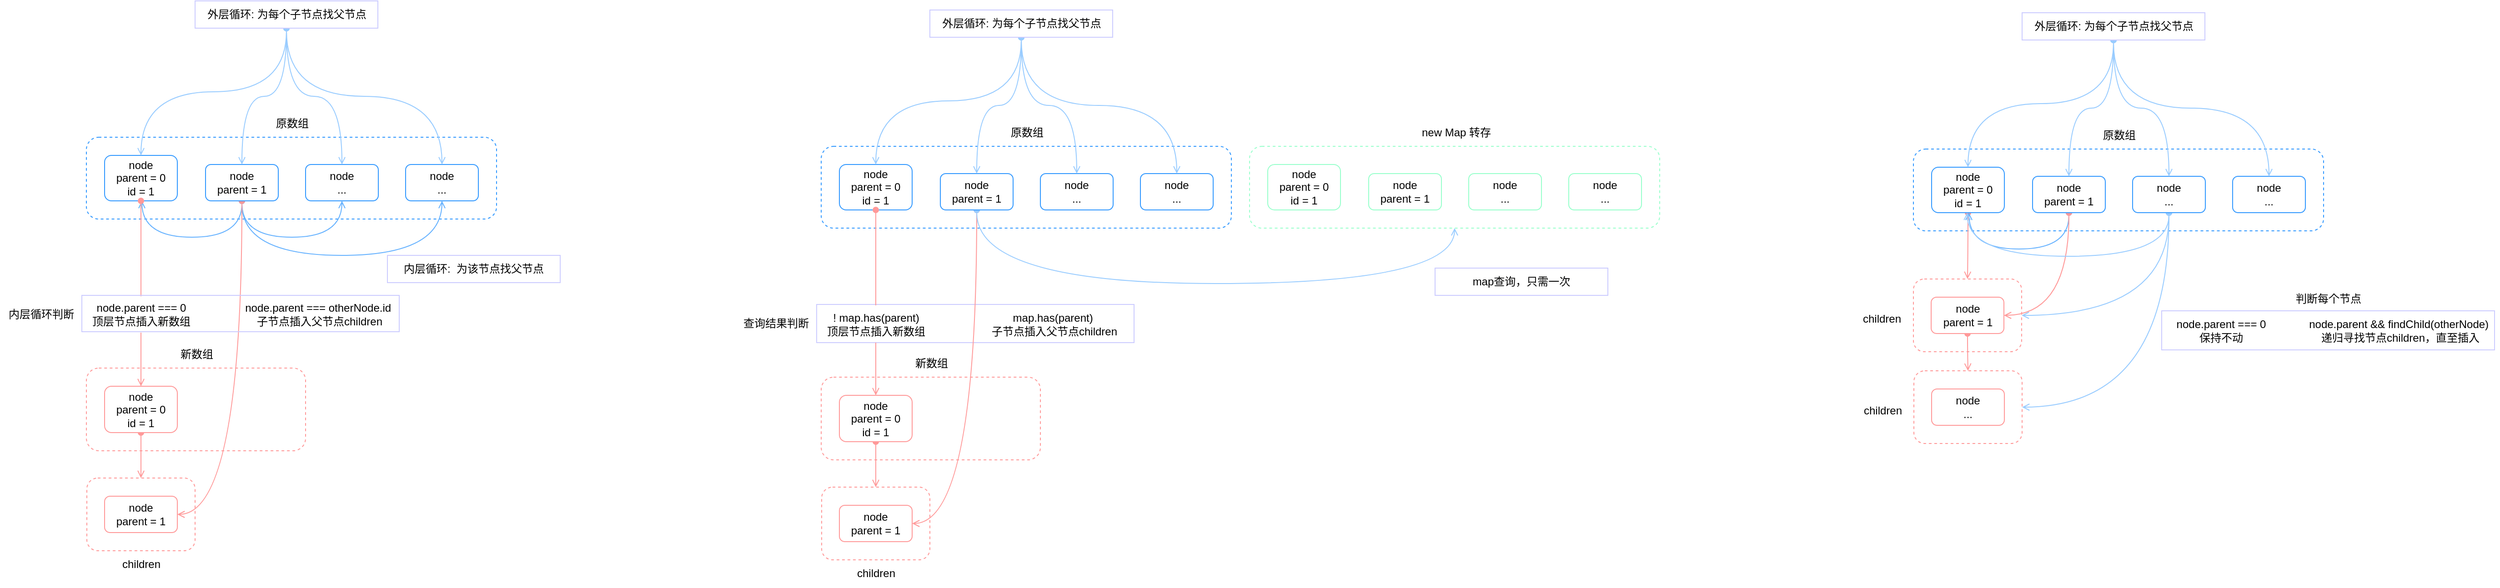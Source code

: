 <mxfile>
    <diagram id="fBLRjejB6DjTeDCgRzUW" name="第 1 页">
        <mxGraphModel dx="854" dy="546" grid="0" gridSize="10" guides="1" tooltips="1" connect="1" arrows="1" fold="1" page="0" pageScale="1" pageWidth="827" pageHeight="1169" math="0" shadow="0">
            <root>
                <mxCell id="0"/>
                <mxCell id="1" parent="0"/>
                <mxCell id="129" value="" style="rounded=0;whiteSpace=wrap;html=1;strokeColor=#CCCCFF;fillColor=none;" vertex="1" parent="1">
                    <mxGeometry x="2641" y="361" width="366" height="43" as="geometry"/>
                </mxCell>
                <mxCell id="93" value="" style="rounded=0;whiteSpace=wrap;html=1;strokeColor=#CCCCFF;fillColor=none;" vertex="1" parent="1">
                    <mxGeometry x="1162" y="354" width="349" height="42" as="geometry"/>
                </mxCell>
                <mxCell id="4" value="" style="rounded=1;whiteSpace=wrap;html=1;dashed=1;strokeColor=#3399FF;fillColor=none;" vertex="1" parent="1">
                    <mxGeometry x="359" y="170" width="451" height="90" as="geometry"/>
                </mxCell>
                <mxCell id="6" value="node&lt;br&gt;parent = 0&lt;br&gt;id = 1" style="rounded=1;whiteSpace=wrap;html=1;strokeColor=#3399FF;" vertex="1" parent="1">
                    <mxGeometry x="379" y="190" width="80" height="50" as="geometry"/>
                </mxCell>
                <mxCell id="25" style="edgeStyle=orthogonalEdgeStyle;curved=1;html=1;exitX=0.5;exitY=1;exitDx=0;exitDy=0;strokeColor=#66B2FF;startArrow=oval;startFill=1;endArrow=open;endFill=0;" edge="1" parent="1" source="8">
                    <mxGeometry relative="1" as="geometry">
                        <mxPoint x="420" y="240" as="targetPoint"/>
                        <Array as="points">
                            <mxPoint x="530" y="280"/>
                            <mxPoint x="420" y="280"/>
                        </Array>
                    </mxGeometry>
                </mxCell>
                <mxCell id="26" style="edgeStyle=orthogonalEdgeStyle;curved=1;html=1;exitX=0.5;exitY=1;exitDx=0;exitDy=0;entryX=0.5;entryY=1;entryDx=0;entryDy=0;strokeColor=#66B2FF;startArrow=oval;startFill=1;endArrow=open;endFill=0;" edge="1" parent="1" source="8" target="13">
                    <mxGeometry relative="1" as="geometry">
                        <Array as="points">
                            <mxPoint x="530" y="280"/>
                            <mxPoint x="640" y="280"/>
                        </Array>
                    </mxGeometry>
                </mxCell>
                <mxCell id="27" style="edgeStyle=orthogonalEdgeStyle;curved=1;html=1;exitX=0.5;exitY=1;exitDx=0;exitDy=0;entryX=0.5;entryY=1;entryDx=0;entryDy=0;strokeColor=#66B2FF;startArrow=oval;startFill=1;endArrow=open;endFill=0;" edge="1" parent="1" source="8" target="14">
                    <mxGeometry relative="1" as="geometry">
                        <Array as="points">
                            <mxPoint x="530" y="300"/>
                            <mxPoint x="750" y="300"/>
                        </Array>
                    </mxGeometry>
                </mxCell>
                <mxCell id="38" style="edgeStyle=orthogonalEdgeStyle;curved=1;html=1;exitX=0.5;exitY=1;exitDx=0;exitDy=0;entryX=1;entryY=0.5;entryDx=0;entryDy=0;strokeColor=#FF9999;startArrow=oval;startFill=1;endArrow=open;endFill=0;" edge="1" parent="1" source="8" target="34">
                    <mxGeometry relative="1" as="geometry"/>
                </mxCell>
                <mxCell id="8" value="node&lt;br&gt;parent = 1" style="rounded=1;whiteSpace=wrap;html=1;strokeColor=#3399FF;" vertex="1" parent="1">
                    <mxGeometry x="490" y="200" width="80" height="40" as="geometry"/>
                </mxCell>
                <mxCell id="12" value="原数组" style="text;html=1;align=center;verticalAlign=middle;resizable=0;points=[];autosize=1;strokeColor=none;fillColor=none;rounded=1;dashed=1;" vertex="1" parent="1">
                    <mxGeometry x="554.5" y="140" width="60" height="30" as="geometry"/>
                </mxCell>
                <mxCell id="13" value="node&lt;br&gt;..." style="rounded=1;whiteSpace=wrap;html=1;strokeColor=#3399FF;" vertex="1" parent="1">
                    <mxGeometry x="600" y="200" width="80" height="40" as="geometry"/>
                </mxCell>
                <mxCell id="14" value="node&lt;br&gt;..." style="rounded=1;whiteSpace=wrap;html=1;strokeColor=#3399FF;" vertex="1" parent="1">
                    <mxGeometry x="710" y="200" width="80" height="40" as="geometry"/>
                </mxCell>
                <mxCell id="15" value="" style="rounded=1;whiteSpace=wrap;html=1;dashed=1;strokeColor=#FF9999;fillColor=none;" vertex="1" parent="1">
                    <mxGeometry x="359" y="424" width="241" height="91" as="geometry"/>
                </mxCell>
                <mxCell id="41" style="edgeStyle=orthogonalEdgeStyle;curved=1;html=1;exitX=0.5;exitY=1;exitDx=0;exitDy=0;entryX=0.5;entryY=0;entryDx=0;entryDy=0;strokeColor=#FF9999;startArrow=oval;startFill=1;endArrow=open;endFill=0;" edge="1" parent="1" source="16" target="33">
                    <mxGeometry relative="1" as="geometry"/>
                </mxCell>
                <mxCell id="16" value="node&lt;br&gt;parent = 0&lt;br&gt;id = 1" style="rounded=1;whiteSpace=wrap;html=1;strokeColor=#FF9999;" vertex="1" parent="1">
                    <mxGeometry x="379" y="444" width="80" height="51" as="geometry"/>
                </mxCell>
                <mxCell id="18" value="新数组" style="text;html=1;align=center;verticalAlign=middle;resizable=0;points=[];autosize=1;strokeColor=none;fillColor=none;rounded=1;dashed=1;" vertex="1" parent="1">
                    <mxGeometry x="449.5" y="394" width="60" height="30" as="geometry"/>
                </mxCell>
                <mxCell id="21" style="edgeStyle=none;html=1;exitX=0.5;exitY=1;exitDx=0;exitDy=0;entryX=0.5;entryY=0;entryDx=0;entryDy=0;startArrow=none;startFill=1;endArrow=open;endFill=0;strokeColor=#FF9999;" edge="1" parent="1" source="30" target="16">
                    <mxGeometry relative="1" as="geometry"/>
                </mxCell>
                <mxCell id="30" value="node.parent === 0&lt;br&gt;顶层节点插入新数组" style="text;html=1;align=center;verticalAlign=middle;resizable=0;points=[];autosize=1;strokeColor=none;fillColor=none;" vertex="1" parent="1">
                    <mxGeometry x="354" y="345" width="130" height="40" as="geometry"/>
                </mxCell>
                <mxCell id="33" value="" style="rounded=1;whiteSpace=wrap;html=1;dashed=1;strokeColor=#FF9999;fillColor=none;" vertex="1" parent="1">
                    <mxGeometry x="359.5" y="545" width="119" height="80" as="geometry"/>
                </mxCell>
                <mxCell id="34" value="node&lt;br&gt;parent = 1" style="rounded=1;whiteSpace=wrap;html=1;strokeColor=#FF9999;" vertex="1" parent="1">
                    <mxGeometry x="379" y="565" width="80" height="40" as="geometry"/>
                </mxCell>
                <mxCell id="35" value="children" style="text;html=1;align=center;verticalAlign=middle;resizable=0;points=[];autosize=1;strokeColor=none;fillColor=none;rounded=1;dashed=1;" vertex="1" parent="1">
                    <mxGeometry x="383.5" y="625" width="70" height="30" as="geometry"/>
                </mxCell>
                <mxCell id="36" value="&lt;span style=&quot;&quot;&gt;node.parent === otherNode.id&lt;/span&gt;&amp;nbsp;&lt;br&gt;子节点插入父节点children" style="text;html=1;align=center;verticalAlign=middle;resizable=0;points=[];autosize=1;strokeColor=none;fillColor=none;" vertex="1" parent="1">
                    <mxGeometry x="520" y="345" width="190" height="40" as="geometry"/>
                </mxCell>
                <mxCell id="31" value="" style="edgeStyle=none;html=1;exitX=0.5;exitY=1;exitDx=0;exitDy=0;entryX=0.5;entryY=0;entryDx=0;entryDy=0;startArrow=oval;startFill=1;endArrow=none;endFill=0;strokeColor=#FF9999;" edge="1" parent="1" source="6" target="30">
                    <mxGeometry relative="1" as="geometry">
                        <mxPoint x="419" y="260" as="sourcePoint"/>
                        <mxPoint x="419" y="419" as="targetPoint"/>
                    </mxGeometry>
                </mxCell>
                <mxCell id="59" style="edgeStyle=orthogonalEdgeStyle;html=1;exitX=0.5;exitY=1;exitDx=0;exitDy=0;entryX=0.5;entryY=0;entryDx=0;entryDy=0;strokeColor=#99CCFF;startArrow=oval;startFill=1;endArrow=open;endFill=0;elbow=vertical;curved=1;" edge="1" parent="1" source="47" target="6">
                    <mxGeometry relative="1" as="geometry"/>
                </mxCell>
                <mxCell id="60" style="edgeStyle=orthogonalEdgeStyle;curved=1;html=1;exitX=0.5;exitY=1;exitDx=0;exitDy=0;entryX=0.5;entryY=0;entryDx=0;entryDy=0;strokeColor=#99CCFF;startArrow=oval;startFill=1;endArrow=open;endFill=0;elbow=vertical;" edge="1" parent="1" source="47" target="8">
                    <mxGeometry relative="1" as="geometry"/>
                </mxCell>
                <mxCell id="61" style="edgeStyle=orthogonalEdgeStyle;curved=1;html=1;exitX=0.5;exitY=1;exitDx=0;exitDy=0;entryX=0.5;entryY=0;entryDx=0;entryDy=0;strokeColor=#99CCFF;startArrow=oval;startFill=1;endArrow=open;endFill=0;elbow=vertical;" edge="1" parent="1" source="47" target="13">
                    <mxGeometry relative="1" as="geometry"/>
                </mxCell>
                <mxCell id="62" style="edgeStyle=orthogonalEdgeStyle;curved=1;html=1;exitX=0.5;exitY=1;exitDx=0;exitDy=0;entryX=0.5;entryY=0;entryDx=0;entryDy=0;strokeColor=#99CCFF;startArrow=oval;startFill=1;endArrow=open;endFill=0;elbow=vertical;" edge="1" parent="1" source="47" target="14">
                    <mxGeometry relative="1" as="geometry"/>
                </mxCell>
                <mxCell id="47" value="&lt;span style=&quot;&quot;&gt;外层循环:&amp;nbsp;&lt;/span&gt;&lt;span style=&quot;&quot;&gt;为每个子节点找父节点&lt;/span&gt;" style="rounded=0;whiteSpace=wrap;html=1;strokeColor=#CCCCFF;" vertex="1" parent="1">
                    <mxGeometry x="478.5" y="20" width="201" height="30" as="geometry"/>
                </mxCell>
                <mxCell id="50" value="&lt;span style=&quot;&quot;&gt;内层循环:&amp;nbsp; 为该节点找父节点&lt;/span&gt;" style="rounded=0;whiteSpace=wrap;html=1;strokeColor=#CCCCFF;" vertex="1" parent="1">
                    <mxGeometry x="690" y="300" width="190" height="30" as="geometry"/>
                </mxCell>
                <mxCell id="64" value="" style="rounded=0;whiteSpace=wrap;html=1;strokeColor=#CCCCFF;fillColor=none;" vertex="1" parent="1">
                    <mxGeometry x="354" y="344" width="349" height="40" as="geometry"/>
                </mxCell>
                <mxCell id="65" value="内层循环判断" style="text;html=1;align=center;verticalAlign=middle;resizable=0;points=[];autosize=1;strokeColor=none;fillColor=none;" vertex="1" parent="1">
                    <mxGeometry x="264" y="352" width="90" height="26" as="geometry"/>
                </mxCell>
                <mxCell id="66" value="" style="rounded=1;whiteSpace=wrap;html=1;dashed=1;strokeColor=#3399FF;fillColor=none;" vertex="1" parent="1">
                    <mxGeometry x="1167" y="180" width="451" height="90" as="geometry"/>
                </mxCell>
                <mxCell id="67" value="node&lt;br&gt;parent = 0&lt;br&gt;id = 1" style="rounded=1;whiteSpace=wrap;html=1;strokeColor=#3399FF;" vertex="1" parent="1">
                    <mxGeometry x="1187" y="200" width="80" height="50" as="geometry"/>
                </mxCell>
                <mxCell id="71" style="edgeStyle=orthogonalEdgeStyle;curved=1;html=1;exitX=0.5;exitY=1;exitDx=0;exitDy=0;entryX=1;entryY=0.5;entryDx=0;entryDy=0;strokeColor=#FF9999;startArrow=oval;startFill=1;endArrow=open;endFill=0;" edge="1" parent="1" source="72" target="83">
                    <mxGeometry relative="1" as="geometry"/>
                </mxCell>
                <mxCell id="101" style="edgeStyle=orthogonalEdgeStyle;curved=1;html=1;exitX=0.5;exitY=1;exitDx=0;exitDy=0;entryX=0.5;entryY=1;entryDx=0;entryDy=0;strokeColor=#99CCFF;startArrow=oval;startFill=1;endArrow=open;endFill=0;elbow=vertical;" edge="1" parent="1" source="72" target="95">
                    <mxGeometry relative="1" as="geometry">
                        <Array as="points">
                            <mxPoint x="1338" y="331"/>
                            <mxPoint x="1864" y="331"/>
                        </Array>
                    </mxGeometry>
                </mxCell>
                <mxCell id="72" value="node&lt;br&gt;parent = 1" style="rounded=1;whiteSpace=wrap;html=1;strokeColor=#3399FF;" vertex="1" parent="1">
                    <mxGeometry x="1298" y="210" width="80" height="40" as="geometry"/>
                </mxCell>
                <mxCell id="73" value="原数组" style="text;html=1;align=center;verticalAlign=middle;resizable=0;points=[];autosize=1;strokeColor=none;fillColor=none;rounded=1;dashed=1;" vertex="1" parent="1">
                    <mxGeometry x="1362.5" y="150" width="60" height="30" as="geometry"/>
                </mxCell>
                <mxCell id="74" value="node&lt;br&gt;..." style="rounded=1;whiteSpace=wrap;html=1;strokeColor=#3399FF;" vertex="1" parent="1">
                    <mxGeometry x="1408" y="210" width="80" height="40" as="geometry"/>
                </mxCell>
                <mxCell id="75" value="node&lt;br&gt;..." style="rounded=1;whiteSpace=wrap;html=1;strokeColor=#3399FF;" vertex="1" parent="1">
                    <mxGeometry x="1518" y="210" width="80" height="40" as="geometry"/>
                </mxCell>
                <mxCell id="76" value="" style="rounded=1;whiteSpace=wrap;html=1;dashed=1;strokeColor=#FF9999;fillColor=none;" vertex="1" parent="1">
                    <mxGeometry x="1167" y="434" width="241" height="91" as="geometry"/>
                </mxCell>
                <mxCell id="77" style="edgeStyle=orthogonalEdgeStyle;curved=1;html=1;exitX=0.5;exitY=1;exitDx=0;exitDy=0;entryX=0.5;entryY=0;entryDx=0;entryDy=0;strokeColor=#FF9999;startArrow=oval;startFill=1;endArrow=open;endFill=0;" edge="1" parent="1" source="78" target="82">
                    <mxGeometry relative="1" as="geometry"/>
                </mxCell>
                <mxCell id="78" value="node&lt;br&gt;parent = 0&lt;br&gt;id = 1" style="rounded=1;whiteSpace=wrap;html=1;strokeColor=#FF9999;" vertex="1" parent="1">
                    <mxGeometry x="1187" y="454" width="80" height="51" as="geometry"/>
                </mxCell>
                <mxCell id="79" value="新数组" style="text;html=1;align=center;verticalAlign=middle;resizable=0;points=[];autosize=1;strokeColor=none;fillColor=none;rounded=1;dashed=1;" vertex="1" parent="1">
                    <mxGeometry x="1257.5" y="404" width="60" height="30" as="geometry"/>
                </mxCell>
                <mxCell id="80" style="edgeStyle=none;html=1;exitX=0.5;exitY=1;exitDx=0;exitDy=0;entryX=0.5;entryY=0;entryDx=0;entryDy=0;startArrow=none;startFill=1;endArrow=open;endFill=0;strokeColor=#FF9999;" edge="1" parent="1" source="81" target="78">
                    <mxGeometry relative="1" as="geometry"/>
                </mxCell>
                <mxCell id="81" value="! map.has(parent)&lt;br&gt;顶层节点插入新数组" style="text;html=1;align=center;verticalAlign=middle;resizable=0;points=[];autosize=1;strokeColor=none;fillColor=none;" vertex="1" parent="1">
                    <mxGeometry x="1164" y="355" width="126" height="41" as="geometry"/>
                </mxCell>
                <mxCell id="82" value="" style="rounded=1;whiteSpace=wrap;html=1;dashed=1;strokeColor=#FF9999;fillColor=none;" vertex="1" parent="1">
                    <mxGeometry x="1167.5" y="555" width="119" height="80" as="geometry"/>
                </mxCell>
                <mxCell id="83" value="node&lt;br&gt;parent = 1" style="rounded=1;whiteSpace=wrap;html=1;strokeColor=#FF9999;" vertex="1" parent="1">
                    <mxGeometry x="1187" y="575" width="80" height="40" as="geometry"/>
                </mxCell>
                <mxCell id="84" value="children" style="text;html=1;align=center;verticalAlign=middle;resizable=0;points=[];autosize=1;strokeColor=none;fillColor=none;rounded=1;dashed=1;" vertex="1" parent="1">
                    <mxGeometry x="1191.5" y="635" width="70" height="30" as="geometry"/>
                </mxCell>
                <mxCell id="85" value="map.has(parent)&amp;nbsp;&lt;br&gt;子节点插入父节点children" style="text;html=1;align=center;verticalAlign=middle;resizable=0;points=[];autosize=1;strokeColor=none;fillColor=none;" vertex="1" parent="1">
                    <mxGeometry x="1345" y="355" width="156" height="41" as="geometry"/>
                </mxCell>
                <mxCell id="86" value="" style="edgeStyle=none;html=1;exitX=0.5;exitY=1;exitDx=0;exitDy=0;entryX=0.5;entryY=0;entryDx=0;entryDy=0;startArrow=oval;startFill=1;endArrow=none;endFill=0;strokeColor=#FF9999;" edge="1" parent="1" source="67" target="81">
                    <mxGeometry relative="1" as="geometry">
                        <mxPoint x="1227" y="270" as="sourcePoint"/>
                        <mxPoint x="1227" y="429" as="targetPoint"/>
                    </mxGeometry>
                </mxCell>
                <mxCell id="87" style="edgeStyle=orthogonalEdgeStyle;html=1;exitX=0.5;exitY=1;exitDx=0;exitDy=0;entryX=0.5;entryY=0;entryDx=0;entryDy=0;strokeColor=#99CCFF;startArrow=oval;startFill=1;endArrow=open;endFill=0;elbow=vertical;curved=1;" edge="1" parent="1" source="91" target="67">
                    <mxGeometry relative="1" as="geometry"/>
                </mxCell>
                <mxCell id="88" style="edgeStyle=orthogonalEdgeStyle;curved=1;html=1;exitX=0.5;exitY=1;exitDx=0;exitDy=0;entryX=0.5;entryY=0;entryDx=0;entryDy=0;strokeColor=#99CCFF;startArrow=oval;startFill=1;endArrow=open;endFill=0;elbow=vertical;" edge="1" parent="1" source="91" target="72">
                    <mxGeometry relative="1" as="geometry"/>
                </mxCell>
                <mxCell id="89" style="edgeStyle=orthogonalEdgeStyle;curved=1;html=1;exitX=0.5;exitY=1;exitDx=0;exitDy=0;entryX=0.5;entryY=0;entryDx=0;entryDy=0;strokeColor=#99CCFF;startArrow=oval;startFill=1;endArrow=open;endFill=0;elbow=vertical;" edge="1" parent="1" source="91" target="74">
                    <mxGeometry relative="1" as="geometry"/>
                </mxCell>
                <mxCell id="90" style="edgeStyle=orthogonalEdgeStyle;curved=1;html=1;exitX=0.5;exitY=1;exitDx=0;exitDy=0;entryX=0.5;entryY=0;entryDx=0;entryDy=0;strokeColor=#99CCFF;startArrow=oval;startFill=1;endArrow=open;endFill=0;elbow=vertical;" edge="1" parent="1" source="91" target="75">
                    <mxGeometry relative="1" as="geometry"/>
                </mxCell>
                <mxCell id="91" value="&lt;span style=&quot;&quot;&gt;外层循环:&amp;nbsp;&lt;/span&gt;&lt;span style=&quot;&quot;&gt;为每个子节点找父节点&lt;/span&gt;" style="rounded=0;whiteSpace=wrap;html=1;strokeColor=#CCCCFF;" vertex="1" parent="1">
                    <mxGeometry x="1286.5" y="30" width="201" height="30" as="geometry"/>
                </mxCell>
                <mxCell id="92" value="map查询，只需一次" style="rounded=0;whiteSpace=wrap;html=1;strokeColor=#CCCCFF;" vertex="1" parent="1">
                    <mxGeometry x="1842" y="314" width="190" height="30" as="geometry"/>
                </mxCell>
                <mxCell id="94" value="查询结果判断" style="text;html=1;align=center;verticalAlign=middle;resizable=0;points=[];autosize=1;strokeColor=none;fillColor=none;" vertex="1" parent="1">
                    <mxGeometry x="1072" y="362" width="90" height="26" as="geometry"/>
                </mxCell>
                <mxCell id="95" value="" style="rounded=1;whiteSpace=wrap;html=1;dashed=1;strokeColor=#99FFCC;fillColor=none;" vertex="1" parent="1">
                    <mxGeometry x="1638" y="180" width="451" height="90" as="geometry"/>
                </mxCell>
                <mxCell id="96" value="node&lt;br&gt;parent = 0&lt;br&gt;id = 1" style="rounded=1;whiteSpace=wrap;html=1;strokeColor=#99FFCC;" vertex="1" parent="1">
                    <mxGeometry x="1658" y="200" width="80" height="50" as="geometry"/>
                </mxCell>
                <mxCell id="97" value="node&lt;br&gt;parent = 1" style="rounded=1;whiteSpace=wrap;html=1;strokeColor=#99FFCC;" vertex="1" parent="1">
                    <mxGeometry x="1769" y="210" width="80" height="40" as="geometry"/>
                </mxCell>
                <mxCell id="98" value="new Map 转存" style="text;html=1;align=center;verticalAlign=middle;resizable=0;points=[];autosize=1;strokeColor=none;fillColor=none;rounded=1;dashed=1;" vertex="1" parent="1">
                    <mxGeometry x="1817.5" y="152" width="94" height="26" as="geometry"/>
                </mxCell>
                <mxCell id="99" value="node&lt;br&gt;..." style="rounded=1;whiteSpace=wrap;html=1;strokeColor=#99FFCC;" vertex="1" parent="1">
                    <mxGeometry x="1879" y="210" width="80" height="40" as="geometry"/>
                </mxCell>
                <mxCell id="100" value="node&lt;br&gt;..." style="rounded=1;whiteSpace=wrap;html=1;strokeColor=#99FFCC;" vertex="1" parent="1">
                    <mxGeometry x="1989" y="210" width="80" height="40" as="geometry"/>
                </mxCell>
                <mxCell id="102" value="" style="rounded=1;whiteSpace=wrap;html=1;dashed=1;strokeColor=#3399FF;fillColor=none;" vertex="1" parent="1">
                    <mxGeometry x="2368" y="183" width="451" height="90" as="geometry"/>
                </mxCell>
                <mxCell id="131" style="edgeStyle=orthogonalEdgeStyle;curved=1;html=1;exitX=0.5;exitY=1;exitDx=0;exitDy=0;entryX=0.5;entryY=0;entryDx=0;entryDy=0;strokeColor=#FF9999;startArrow=oval;startFill=1;endArrow=open;endFill=0;elbow=vertical;" edge="1" parent="1" source="103" target="118">
                    <mxGeometry relative="1" as="geometry"/>
                </mxCell>
                <mxCell id="103" value="node&lt;br&gt;parent = 0&lt;br&gt;id = 1" style="rounded=1;whiteSpace=wrap;html=1;strokeColor=#3399FF;" vertex="1" parent="1">
                    <mxGeometry x="2388" y="203" width="80" height="50" as="geometry"/>
                </mxCell>
                <mxCell id="104" style="edgeStyle=orthogonalEdgeStyle;curved=1;html=1;exitX=0.5;exitY=1;exitDx=0;exitDy=0;strokeColor=#66B2FF;startArrow=oval;startFill=1;endArrow=open;endFill=0;" edge="1" parent="1" source="108">
                    <mxGeometry relative="1" as="geometry">
                        <mxPoint x="2429" y="253" as="targetPoint"/>
                        <Array as="points">
                            <mxPoint x="2539" y="293"/>
                            <mxPoint x="2429" y="293"/>
                        </Array>
                    </mxGeometry>
                </mxCell>
                <mxCell id="107" style="edgeStyle=orthogonalEdgeStyle;curved=1;html=1;exitX=0.5;exitY=1;exitDx=0;exitDy=0;entryX=1;entryY=0.5;entryDx=0;entryDy=0;strokeColor=#FF9999;startArrow=oval;startFill=1;endArrow=open;endFill=0;" edge="1" parent="1" source="108" target="119">
                    <mxGeometry relative="1" as="geometry"/>
                </mxCell>
                <mxCell id="108" value="node&lt;br&gt;parent = 1" style="rounded=1;whiteSpace=wrap;html=1;strokeColor=#3399FF;" vertex="1" parent="1">
                    <mxGeometry x="2499" y="213" width="80" height="40" as="geometry"/>
                </mxCell>
                <mxCell id="109" value="原数组" style="text;html=1;align=center;verticalAlign=middle;resizable=0;points=[];autosize=1;strokeColor=none;fillColor=none;rounded=1;dashed=1;" vertex="1" parent="1">
                    <mxGeometry x="2563.5" y="153" width="60" height="30" as="geometry"/>
                </mxCell>
                <mxCell id="134" style="edgeStyle=orthogonalEdgeStyle;curved=1;html=1;exitX=0.5;exitY=1;exitDx=0;exitDy=0;strokeColor=#99CCFF;startArrow=oval;startFill=1;endArrow=open;endFill=0;elbow=vertical;" edge="1" parent="1" source="110">
                    <mxGeometry relative="1" as="geometry">
                        <mxPoint x="2427.085" y="253" as="targetPoint"/>
                        <Array as="points">
                            <mxPoint x="2649" y="301"/>
                            <mxPoint x="2427" y="301"/>
                        </Array>
                    </mxGeometry>
                </mxCell>
                <mxCell id="135" style="edgeStyle=orthogonalEdgeStyle;curved=1;html=1;exitX=0.5;exitY=1;exitDx=0;exitDy=0;entryX=1;entryY=0.5;entryDx=0;entryDy=0;strokeColor=#99CCFF;startArrow=oval;startFill=1;endArrow=open;endFill=0;elbow=vertical;" edge="1" parent="1" source="110" target="118">
                    <mxGeometry relative="1" as="geometry"/>
                </mxCell>
                <mxCell id="142" style="edgeStyle=orthogonalEdgeStyle;curved=1;html=1;exitX=0.5;exitY=1;exitDx=0;exitDy=0;entryX=1;entryY=0.5;entryDx=0;entryDy=0;strokeColor=#99CCFF;startArrow=oval;startFill=1;endArrow=open;endFill=0;elbow=vertical;" edge="1" parent="1" source="110" target="138">
                    <mxGeometry relative="1" as="geometry"/>
                </mxCell>
                <mxCell id="110" value="node&lt;br&gt;..." style="rounded=1;whiteSpace=wrap;html=1;strokeColor=#3399FF;" vertex="1" parent="1">
                    <mxGeometry x="2609" y="213" width="80" height="40" as="geometry"/>
                </mxCell>
                <mxCell id="111" value="node&lt;br&gt;..." style="rounded=1;whiteSpace=wrap;html=1;strokeColor=#3399FF;" vertex="1" parent="1">
                    <mxGeometry x="2719" y="213" width="80" height="40" as="geometry"/>
                </mxCell>
                <mxCell id="117" value="node.parent === 0&lt;br&gt;保持不动" style="text;html=1;align=center;verticalAlign=middle;resizable=0;points=[];autosize=1;strokeColor=none;fillColor=none;" vertex="1" parent="1">
                    <mxGeometry x="2648" y="362" width="116" height="41" as="geometry"/>
                </mxCell>
                <mxCell id="118" value="" style="rounded=1;whiteSpace=wrap;html=1;dashed=1;strokeColor=#FF9999;fillColor=none;" vertex="1" parent="1">
                    <mxGeometry x="2368" y="326" width="119" height="80" as="geometry"/>
                </mxCell>
                <mxCell id="141" style="edgeStyle=orthogonalEdgeStyle;curved=1;html=1;exitX=0.5;exitY=1;exitDx=0;exitDy=0;entryX=0.5;entryY=0;entryDx=0;entryDy=0;strokeColor=#FF9999;startArrow=oval;startFill=1;endArrow=open;endFill=0;elbow=vertical;" edge="1" parent="1" source="119" target="138">
                    <mxGeometry relative="1" as="geometry"/>
                </mxCell>
                <mxCell id="119" value="node&lt;br&gt;parent = 1" style="rounded=1;whiteSpace=wrap;html=1;strokeColor=#FF9999;" vertex="1" parent="1">
                    <mxGeometry x="2387.5" y="346" width="80" height="40" as="geometry"/>
                </mxCell>
                <mxCell id="120" value="children" style="text;html=1;align=center;verticalAlign=middle;resizable=0;points=[];autosize=1;strokeColor=none;fillColor=none;rounded=1;dashed=1;" vertex="1" parent="1">
                    <mxGeometry x="2298" y="355" width="70" height="30" as="geometry"/>
                </mxCell>
                <mxCell id="121" value="&lt;span style=&quot;&quot;&gt;node.parent &amp;amp;&amp;amp; findChild(otherNode)&lt;/span&gt;&amp;nbsp;&lt;br&gt;递归寻找节点children，直至插入" style="text;html=1;align=center;verticalAlign=middle;resizable=0;points=[];autosize=1;strokeColor=none;fillColor=none;" vertex="1" parent="1">
                    <mxGeometry x="2793" y="362" width="219" height="41" as="geometry"/>
                </mxCell>
                <mxCell id="123" style="edgeStyle=orthogonalEdgeStyle;html=1;exitX=0.5;exitY=1;exitDx=0;exitDy=0;entryX=0.5;entryY=0;entryDx=0;entryDy=0;strokeColor=#99CCFF;startArrow=oval;startFill=1;endArrow=open;endFill=0;elbow=vertical;curved=1;" edge="1" parent="1" source="127" target="103">
                    <mxGeometry relative="1" as="geometry"/>
                </mxCell>
                <mxCell id="124" style="edgeStyle=orthogonalEdgeStyle;curved=1;html=1;exitX=0.5;exitY=1;exitDx=0;exitDy=0;entryX=0.5;entryY=0;entryDx=0;entryDy=0;strokeColor=#99CCFF;startArrow=oval;startFill=1;endArrow=open;endFill=0;elbow=vertical;" edge="1" parent="1" source="127" target="108">
                    <mxGeometry relative="1" as="geometry"/>
                </mxCell>
                <mxCell id="125" style="edgeStyle=orthogonalEdgeStyle;curved=1;html=1;exitX=0.5;exitY=1;exitDx=0;exitDy=0;entryX=0.5;entryY=0;entryDx=0;entryDy=0;strokeColor=#99CCFF;startArrow=oval;startFill=1;endArrow=open;endFill=0;elbow=vertical;" edge="1" parent="1" source="127" target="110">
                    <mxGeometry relative="1" as="geometry"/>
                </mxCell>
                <mxCell id="126" style="edgeStyle=orthogonalEdgeStyle;curved=1;html=1;exitX=0.5;exitY=1;exitDx=0;exitDy=0;entryX=0.5;entryY=0;entryDx=0;entryDy=0;strokeColor=#99CCFF;startArrow=oval;startFill=1;endArrow=open;endFill=0;elbow=vertical;" edge="1" parent="1" source="127" target="111">
                    <mxGeometry relative="1" as="geometry"/>
                </mxCell>
                <mxCell id="127" value="&lt;span style=&quot;&quot;&gt;外层循环:&amp;nbsp;&lt;/span&gt;&lt;span style=&quot;&quot;&gt;为每个子节点找父节点&lt;/span&gt;" style="rounded=0;whiteSpace=wrap;html=1;strokeColor=#CCCCFF;" vertex="1" parent="1">
                    <mxGeometry x="2487.5" y="33" width="201" height="30" as="geometry"/>
                </mxCell>
                <mxCell id="130" value="判断每个节点" style="text;html=1;align=center;verticalAlign=middle;resizable=0;points=[];autosize=1;strokeColor=none;fillColor=none;" vertex="1" parent="1">
                    <mxGeometry x="2779" y="335" width="90" height="26" as="geometry"/>
                </mxCell>
                <mxCell id="138" value="" style="rounded=1;whiteSpace=wrap;html=1;dashed=1;strokeColor=#FF9999;fillColor=none;" vertex="1" parent="1">
                    <mxGeometry x="2368.5" y="427" width="119" height="80" as="geometry"/>
                </mxCell>
                <mxCell id="139" value="node&lt;br&gt;..." style="rounded=1;whiteSpace=wrap;html=1;strokeColor=#FF9999;" vertex="1" parent="1">
                    <mxGeometry x="2388" y="447" width="80" height="40" as="geometry"/>
                </mxCell>
                <mxCell id="140" value="children" style="text;html=1;align=center;verticalAlign=middle;resizable=0;points=[];autosize=1;strokeColor=none;fillColor=none;rounded=1;dashed=1;" vertex="1" parent="1">
                    <mxGeometry x="2298.5" y="456" width="70" height="30" as="geometry"/>
                </mxCell>
            </root>
        </mxGraphModel>
    </diagram>
</mxfile>